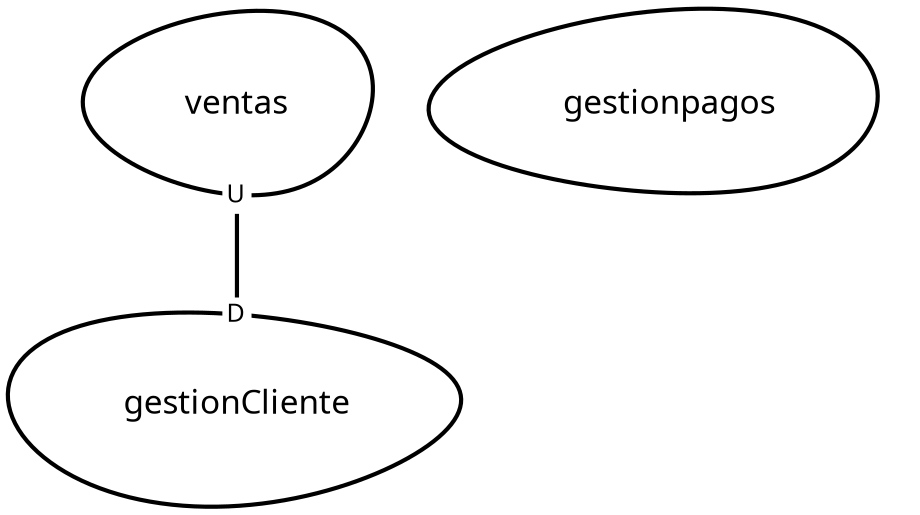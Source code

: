 digraph "ContextMapGraph" {
graph ["imagepath"="/tmp/GraphvizJava"]
"gestionCliente" ["margin"="0.3","orientation"="283","shape"="egg","fontsize"="16","style"="bold","label"="gestionCliente\n","fontname"="sans-serif"]
"gestionpagos" ["margin"="0.3","orientation"="213","shape"="egg","fontsize"="16","style"="bold","label"="gestionpagos\n","fontname"="sans-serif"]
"ventas" ["margin"="0.3","orientation"="203","shape"="egg","fontsize"="16","style"="bold","label"="ventas\n","fontname"="sans-serif"]
"ventas" -> "gestionCliente" ["headlabel"=<<table cellspacing="0" cellborder="0" border="0">
<tr><td bgcolor="white">D</td></tr>
</table>>,"labeldistance"="0","fontsize"="12","taillabel"=<<table cellspacing="0" cellborder="0" border="0">
<tr><td bgcolor="white">U</td></tr>
</table>>,"style"="bold","label"="                                        ","dir"="none","fontname"="sans-serif"]
}